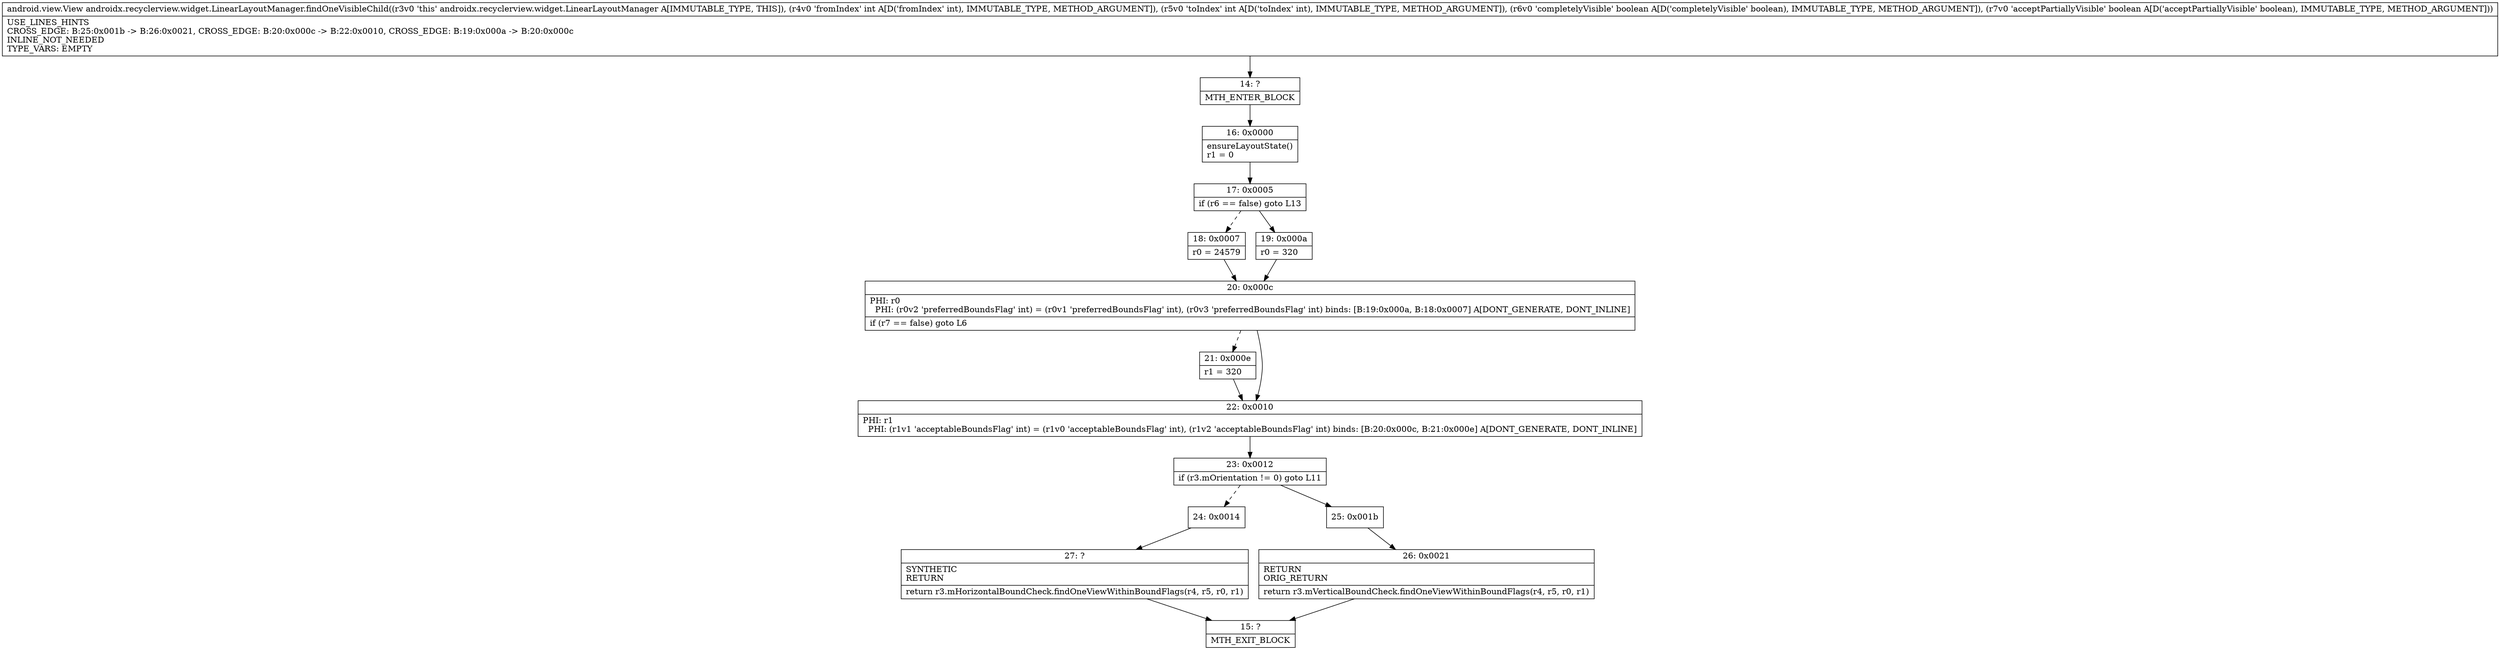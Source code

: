digraph "CFG forandroidx.recyclerview.widget.LinearLayoutManager.findOneVisibleChild(IIZZ)Landroid\/view\/View;" {
Node_14 [shape=record,label="{14\:\ ?|MTH_ENTER_BLOCK\l}"];
Node_16 [shape=record,label="{16\:\ 0x0000|ensureLayoutState()\lr1 = 0\l}"];
Node_17 [shape=record,label="{17\:\ 0x0005|if (r6 == false) goto L13\l}"];
Node_18 [shape=record,label="{18\:\ 0x0007|r0 = 24579\l}"];
Node_20 [shape=record,label="{20\:\ 0x000c|PHI: r0 \l  PHI: (r0v2 'preferredBoundsFlag' int) = (r0v1 'preferredBoundsFlag' int), (r0v3 'preferredBoundsFlag' int) binds: [B:19:0x000a, B:18:0x0007] A[DONT_GENERATE, DONT_INLINE]\l|if (r7 == false) goto L6\l}"];
Node_21 [shape=record,label="{21\:\ 0x000e|r1 = 320\l}"];
Node_22 [shape=record,label="{22\:\ 0x0010|PHI: r1 \l  PHI: (r1v1 'acceptableBoundsFlag' int) = (r1v0 'acceptableBoundsFlag' int), (r1v2 'acceptableBoundsFlag' int) binds: [B:20:0x000c, B:21:0x000e] A[DONT_GENERATE, DONT_INLINE]\l}"];
Node_23 [shape=record,label="{23\:\ 0x0012|if (r3.mOrientation != 0) goto L11\l}"];
Node_24 [shape=record,label="{24\:\ 0x0014}"];
Node_27 [shape=record,label="{27\:\ ?|SYNTHETIC\lRETURN\l|return r3.mHorizontalBoundCheck.findOneViewWithinBoundFlags(r4, r5, r0, r1)\l}"];
Node_15 [shape=record,label="{15\:\ ?|MTH_EXIT_BLOCK\l}"];
Node_25 [shape=record,label="{25\:\ 0x001b}"];
Node_26 [shape=record,label="{26\:\ 0x0021|RETURN\lORIG_RETURN\l|return r3.mVerticalBoundCheck.findOneViewWithinBoundFlags(r4, r5, r0, r1)\l}"];
Node_19 [shape=record,label="{19\:\ 0x000a|r0 = 320\l}"];
MethodNode[shape=record,label="{android.view.View androidx.recyclerview.widget.LinearLayoutManager.findOneVisibleChild((r3v0 'this' androidx.recyclerview.widget.LinearLayoutManager A[IMMUTABLE_TYPE, THIS]), (r4v0 'fromIndex' int A[D('fromIndex' int), IMMUTABLE_TYPE, METHOD_ARGUMENT]), (r5v0 'toIndex' int A[D('toIndex' int), IMMUTABLE_TYPE, METHOD_ARGUMENT]), (r6v0 'completelyVisible' boolean A[D('completelyVisible' boolean), IMMUTABLE_TYPE, METHOD_ARGUMENT]), (r7v0 'acceptPartiallyVisible' boolean A[D('acceptPartiallyVisible' boolean), IMMUTABLE_TYPE, METHOD_ARGUMENT]))  | USE_LINES_HINTS\lCROSS_EDGE: B:25:0x001b \-\> B:26:0x0021, CROSS_EDGE: B:20:0x000c \-\> B:22:0x0010, CROSS_EDGE: B:19:0x000a \-\> B:20:0x000c\lINLINE_NOT_NEEDED\lTYPE_VARS: EMPTY\l}"];
MethodNode -> Node_14;Node_14 -> Node_16;
Node_16 -> Node_17;
Node_17 -> Node_18[style=dashed];
Node_17 -> Node_19;
Node_18 -> Node_20;
Node_20 -> Node_21[style=dashed];
Node_20 -> Node_22;
Node_21 -> Node_22;
Node_22 -> Node_23;
Node_23 -> Node_24[style=dashed];
Node_23 -> Node_25;
Node_24 -> Node_27;
Node_27 -> Node_15;
Node_25 -> Node_26;
Node_26 -> Node_15;
Node_19 -> Node_20;
}

